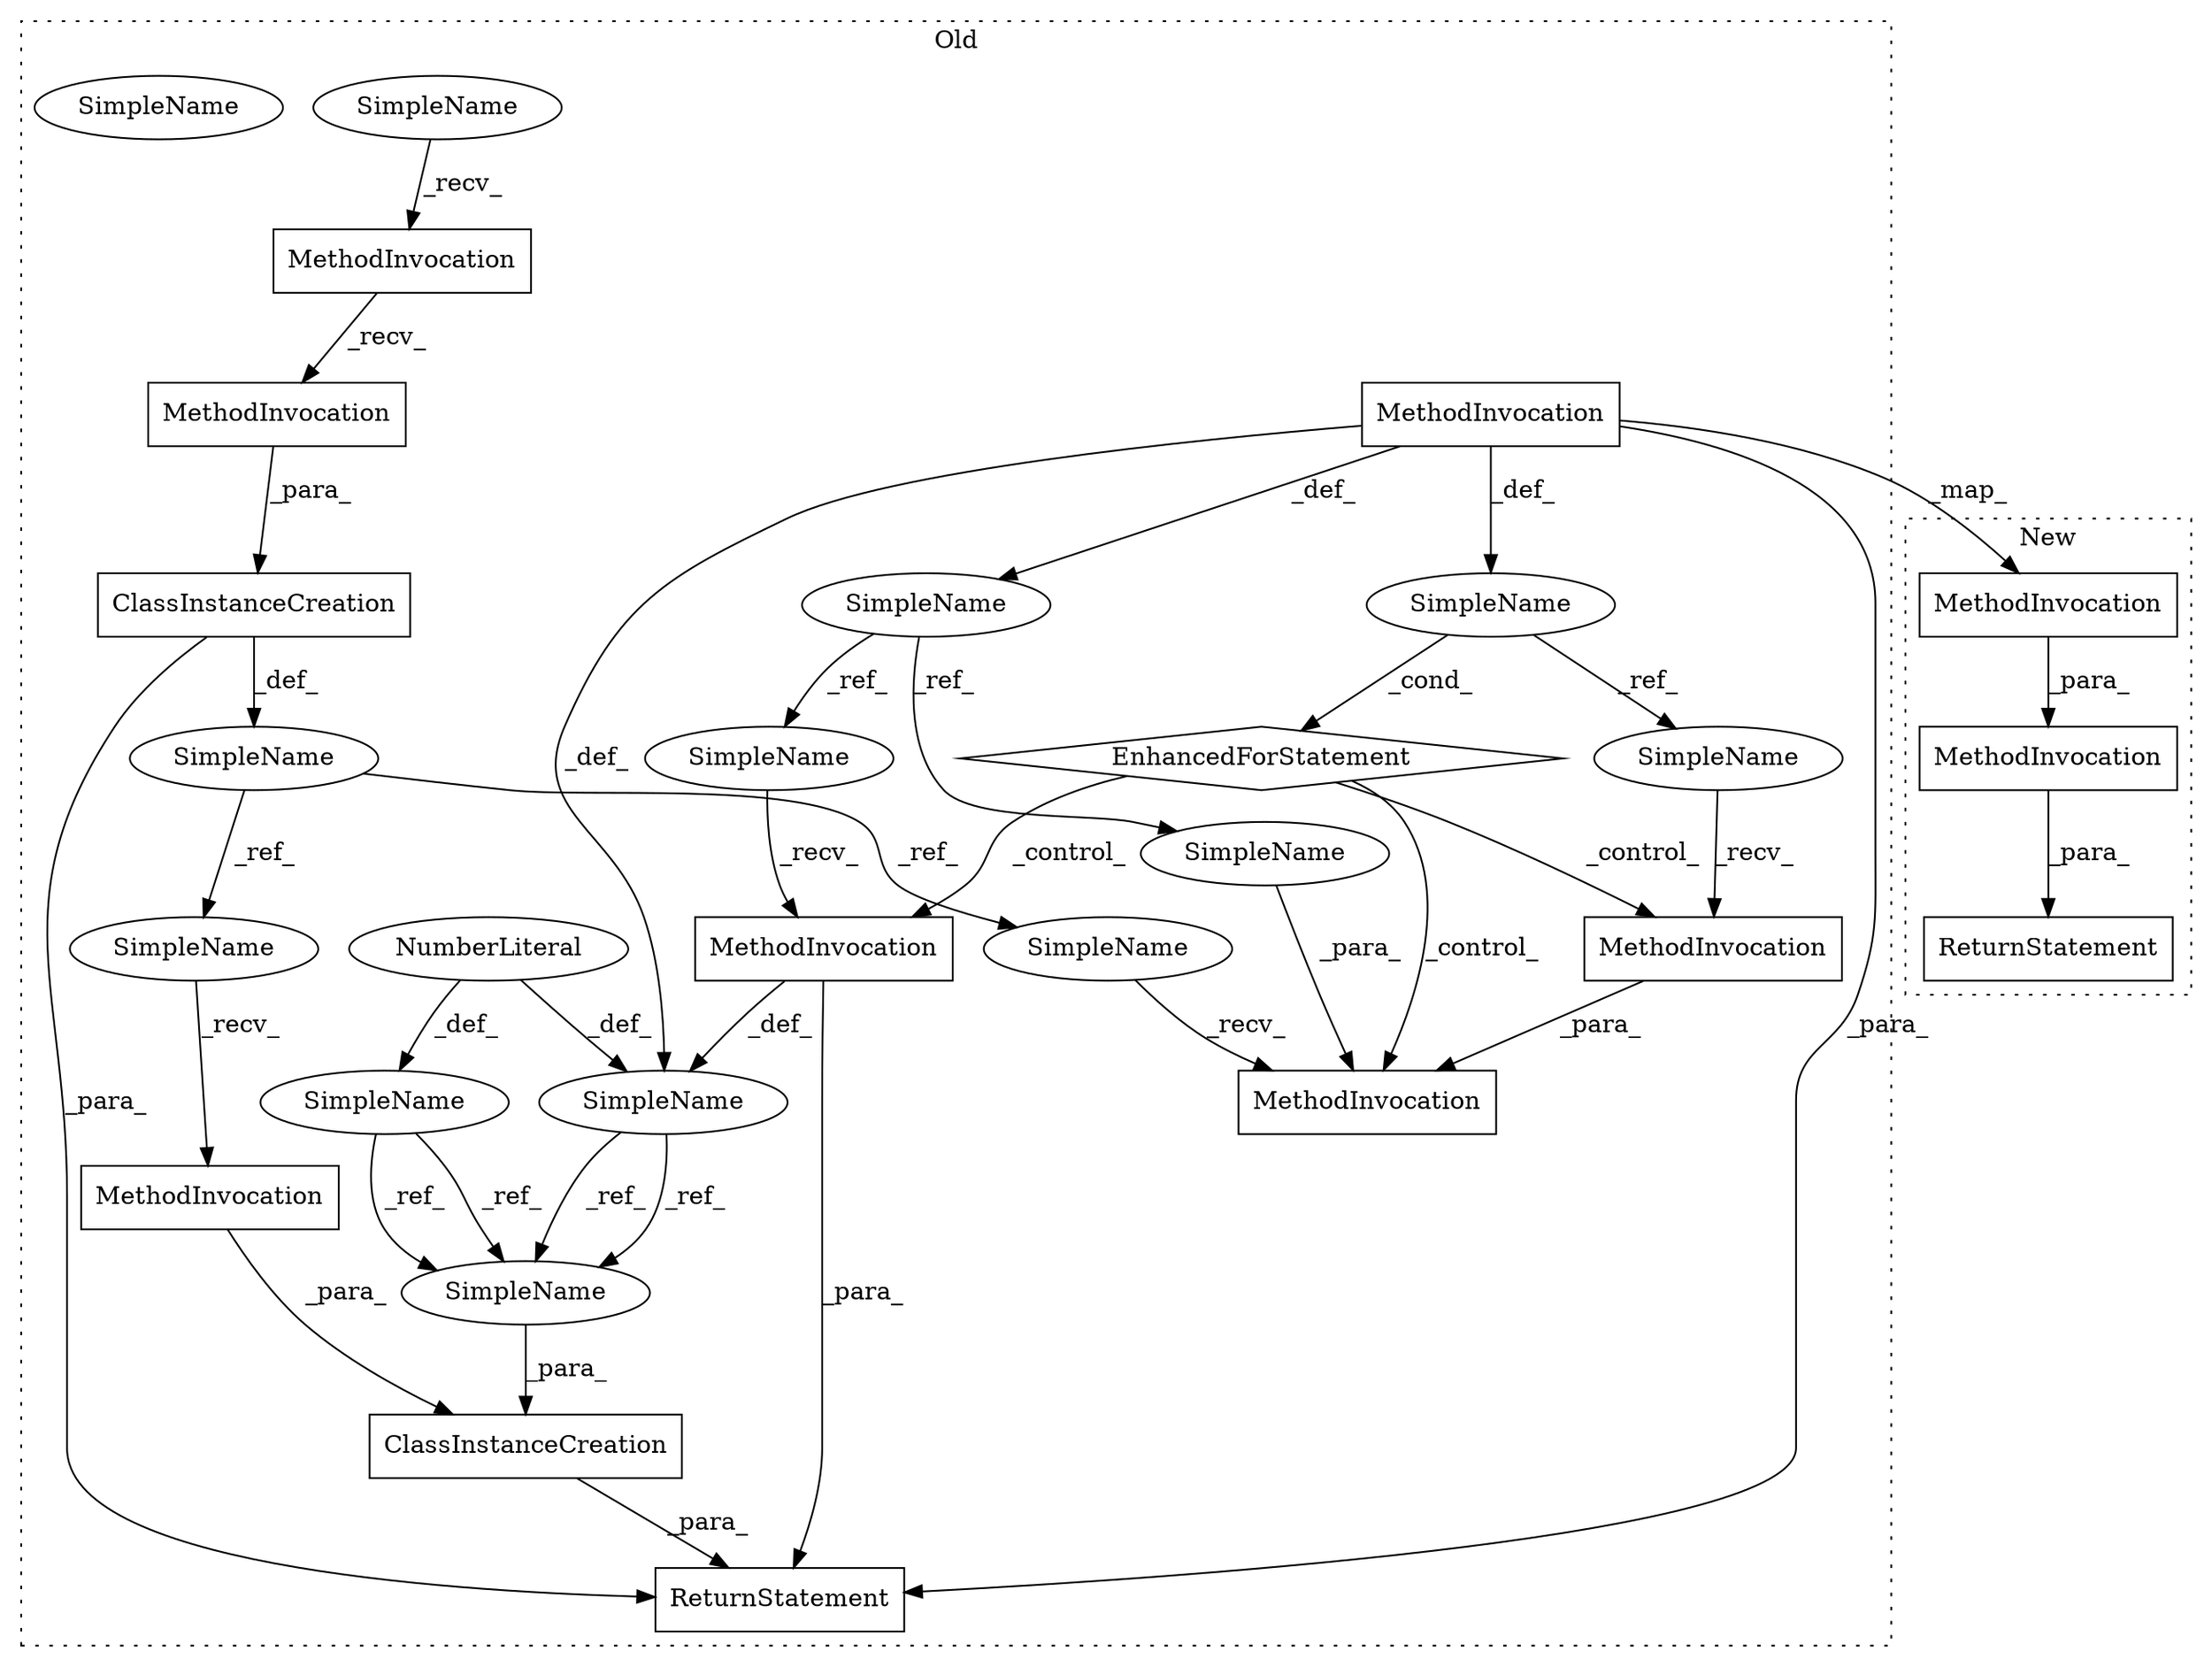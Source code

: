 digraph G {
subgraph cluster0 {
1 [label="ClassInstanceCreation" a="14" s="10909,10974" l="27,1" shape="box"];
2 [label="ClassInstanceCreation" a="14" s="10464,10514" l="27,1" shape="box"];
3 [label="MethodInvocation" a="32" s="10632" l="10" shape="box"];
4 [label="MethodInvocation" a="32" s="10840,10852" l="4,1" shape="box"];
7 [label="MethodInvocation" a="32" s="10944" l="7" shape="box"];
8 [label="MethodInvocation" a="32" s="10666" l="8" shape="box"];
9 [label="MethodInvocation" a="32" s="10500" l="7" shape="box"];
10 [label="MethodInvocation" a="32" s="10508" l="6" shape="box"];
11 [label="MethodInvocation" a="32" s="10875" l="6" shape="box"];
12 [label="NumberLiteral" a="34" s="10532" l="1" shape="ellipse"];
14 [label="ReturnStatement" a="41" s="10902" l="7" shape="box"];
15 [label="SimpleName" a="42" s="10491" l="8" shape="ellipse"];
16 [label="SimpleName" a="42" s="10660" l="5" shape="ellipse"];
17 [label="SimpleName" a="42" s="10849" l="3" shape="ellipse"];
18 [label="SimpleName" a="42" s="10953" l="4" shape="ellipse"];
19 [label="SimpleName" a="42" s="10525" l="4" shape="ellipse"];
20 [label="SimpleName" a="42" s="10863" l="4" shape="ellipse"];
21 [label="SimpleName" a="42" s="10446" l="7" shape="ellipse"];
22 [label="SimpleName" a="42" s="10755" l="3" shape="ellipse"];
23 [label="SimpleName" a="42" s="10936" l="7" shape="ellipse"];
24 [label="SimpleName" a="42" s="10953" l="4" shape="ellipse"];
25 [label="SimpleName" a="42" s="10832" l="7" shape="ellipse"];
26 [label="SimpleName" a="42" s="10871" l="3" shape="ellipse"];
27 [label="SimpleName" a="42" s="10599" l="5" shape="ellipse"];
28 [label="EnhancedForStatement" a="70" s="10540,10642" l="5,2" shape="diamond"];
label = "Old";
style="dotted";
}
subgraph cluster1 {
5 [label="MethodInvocation" a="32" s="10017" l="10" shape="box"];
6 [label="MethodInvocation" a="32" s="9985,10044" l="15,1" shape="box"];
13 [label="ReturnStatement" a="41" s="9978" l="7" shape="box"];
label = "New";
style="dotted";
}
1 -> 14 [label="_para_"];
2 -> 14 [label="_para_"];
2 -> 21 [label="_def_"];
3 -> 14 [label="_para_"];
3 -> 5 [label="_map_"];
3 -> 27 [label="_def_"];
3 -> 22 [label="_def_"];
3 -> 20 [label="_def_"];
5 -> 6 [label="_para_"];
6 -> 13 [label="_para_"];
7 -> 1 [label="_para_"];
8 -> 4 [label="_para_"];
9 -> 10 [label="_recv_"];
10 -> 2 [label="_para_"];
11 -> 20 [label="_def_"];
11 -> 14 [label="_para_"];
12 -> 19 [label="_def_"];
12 -> 20 [label="_def_"];
15 -> 9 [label="_recv_"];
16 -> 8 [label="_recv_"];
17 -> 4 [label="_para_"];
18 -> 1 [label="_para_"];
19 -> 18 [label="_ref_"];
19 -> 18 [label="_ref_"];
20 -> 18 [label="_ref_"];
20 -> 18 [label="_ref_"];
21 -> 23 [label="_ref_"];
21 -> 25 [label="_ref_"];
22 -> 17 [label="_ref_"];
22 -> 26 [label="_ref_"];
23 -> 7 [label="_recv_"];
25 -> 4 [label="_recv_"];
26 -> 11 [label="_recv_"];
27 -> 16 [label="_ref_"];
27 -> 28 [label="_cond_"];
28 -> 4 [label="_control_"];
28 -> 8 [label="_control_"];
28 -> 11 [label="_control_"];
}
